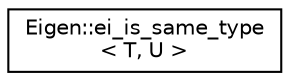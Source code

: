 digraph "Graphical Class Hierarchy"
{
  edge [fontname="Helvetica",fontsize="10",labelfontname="Helvetica",labelfontsize="10"];
  node [fontname="Helvetica",fontsize="10",shape=record];
  rankdir="LR";
  Node1 [label="Eigen::ei_is_same_type\l\< T, U \>",height=0.2,width=0.4,color="black", fillcolor="white", style="filled",URL="$struct_eigen_1_1ei__is__same__type.html"];
}
